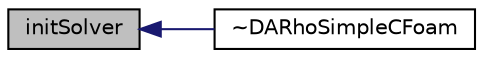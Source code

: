 digraph "initSolver"
{
  bgcolor="transparent";
  edge [fontname="Helvetica",fontsize="10",labelfontname="Helvetica",labelfontsize="10"];
  node [fontname="Helvetica",fontsize="10",shape=record];
  rankdir="LR";
  Node22 [label="initSolver",height=0.2,width=0.4,color="black", fillcolor="grey75", style="filled", fontcolor="black"];
  Node22 -> Node23 [dir="back",color="midnightblue",fontsize="10",style="solid",fontname="Helvetica"];
  Node23 [label="~DARhoSimpleCFoam",height=0.2,width=0.4,color="black",URL="$classFoam_1_1DARhoSimpleCFoam.html#af884dd72f201ec41b7558cf01b815ee5"];
}
